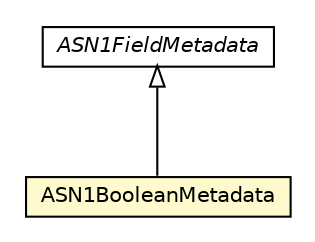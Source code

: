 #!/usr/local/bin/dot
#
# Class diagram 
# Generated by UMLGraph version R5_6-24-gf6e263 (http://www.umlgraph.org/)
#

digraph G {
	edge [fontname="Helvetica",fontsize=10,labelfontname="Helvetica",labelfontsize=10];
	node [fontname="Helvetica",fontsize=10,shape=plaintext];
	nodesep=0.25;
	ranksep=0.5;
	// org.universAAL.lddi.lib.ieeex73std.org.bn.metadata.ASN1BooleanMetadata
	c1602189 [label=<<table title="org.universAAL.lddi.lib.ieeex73std.org.bn.metadata.ASN1BooleanMetadata" border="0" cellborder="1" cellspacing="0" cellpadding="2" port="p" bgcolor="lemonChiffon" href="./ASN1BooleanMetadata.html">
		<tr><td><table border="0" cellspacing="0" cellpadding="1">
<tr><td align="center" balign="center"> ASN1BooleanMetadata </td></tr>
		</table></td></tr>
		</table>>, URL="./ASN1BooleanMetadata.html", fontname="Helvetica", fontcolor="black", fontsize=10.0];
	// org.universAAL.lddi.lib.ieeex73std.org.bn.metadata.ASN1FieldMetadata
	c1602193 [label=<<table title="org.universAAL.lddi.lib.ieeex73std.org.bn.metadata.ASN1FieldMetadata" border="0" cellborder="1" cellspacing="0" cellpadding="2" port="p" href="./ASN1FieldMetadata.html">
		<tr><td><table border="0" cellspacing="0" cellpadding="1">
<tr><td align="center" balign="center"><font face="Helvetica-Oblique"> ASN1FieldMetadata </font></td></tr>
		</table></td></tr>
		</table>>, URL="./ASN1FieldMetadata.html", fontname="Helvetica", fontcolor="black", fontsize=10.0];
	//org.universAAL.lddi.lib.ieeex73std.org.bn.metadata.ASN1BooleanMetadata extends org.universAAL.lddi.lib.ieeex73std.org.bn.metadata.ASN1FieldMetadata
	c1602193:p -> c1602189:p [dir=back,arrowtail=empty];
}

